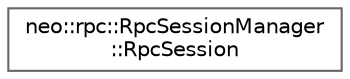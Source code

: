 digraph "Graphical Class Hierarchy"
{
 // LATEX_PDF_SIZE
  bgcolor="transparent";
  edge [fontname=Helvetica,fontsize=10,labelfontname=Helvetica,labelfontsize=10];
  node [fontname=Helvetica,fontsize=10,shape=box,height=0.2,width=0.4];
  rankdir="LR";
  Node0 [id="Node000000",label="neo::rpc::RpcSessionManager\l::RpcSession",height=0.2,width=0.4,color="grey40", fillcolor="white", style="filled",URL="$classneo_1_1rpc_1_1_rpc_session_manager_1_1_rpc_session.html",tooltip=" "];
}
